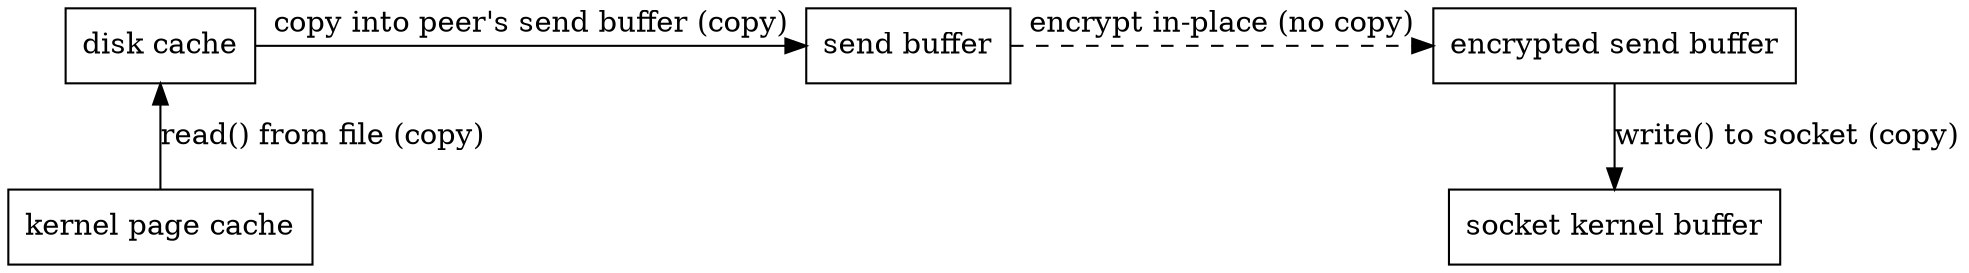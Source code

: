 digraph uploading {

	node [shape=box];

	subgraph user_space {
		rank=same;
		"disk cache" -> "send buffer" [label="copy into peer's send buffer (copy)"]
		"send buffer" -> "encrypted send buffer" [label="encrypt in-place (no copy)" style=dashed];
	}

	subgraph kernel {
		rank=same;
		"kernel page cache";
		"socket kernel buffer"
	}

	"encrypted send buffer" -> "socket kernel buffer" [label="write() to socket (copy)"];
	"kernel page cache" -> "disk cache" [label="read() from file (copy)"]
}


